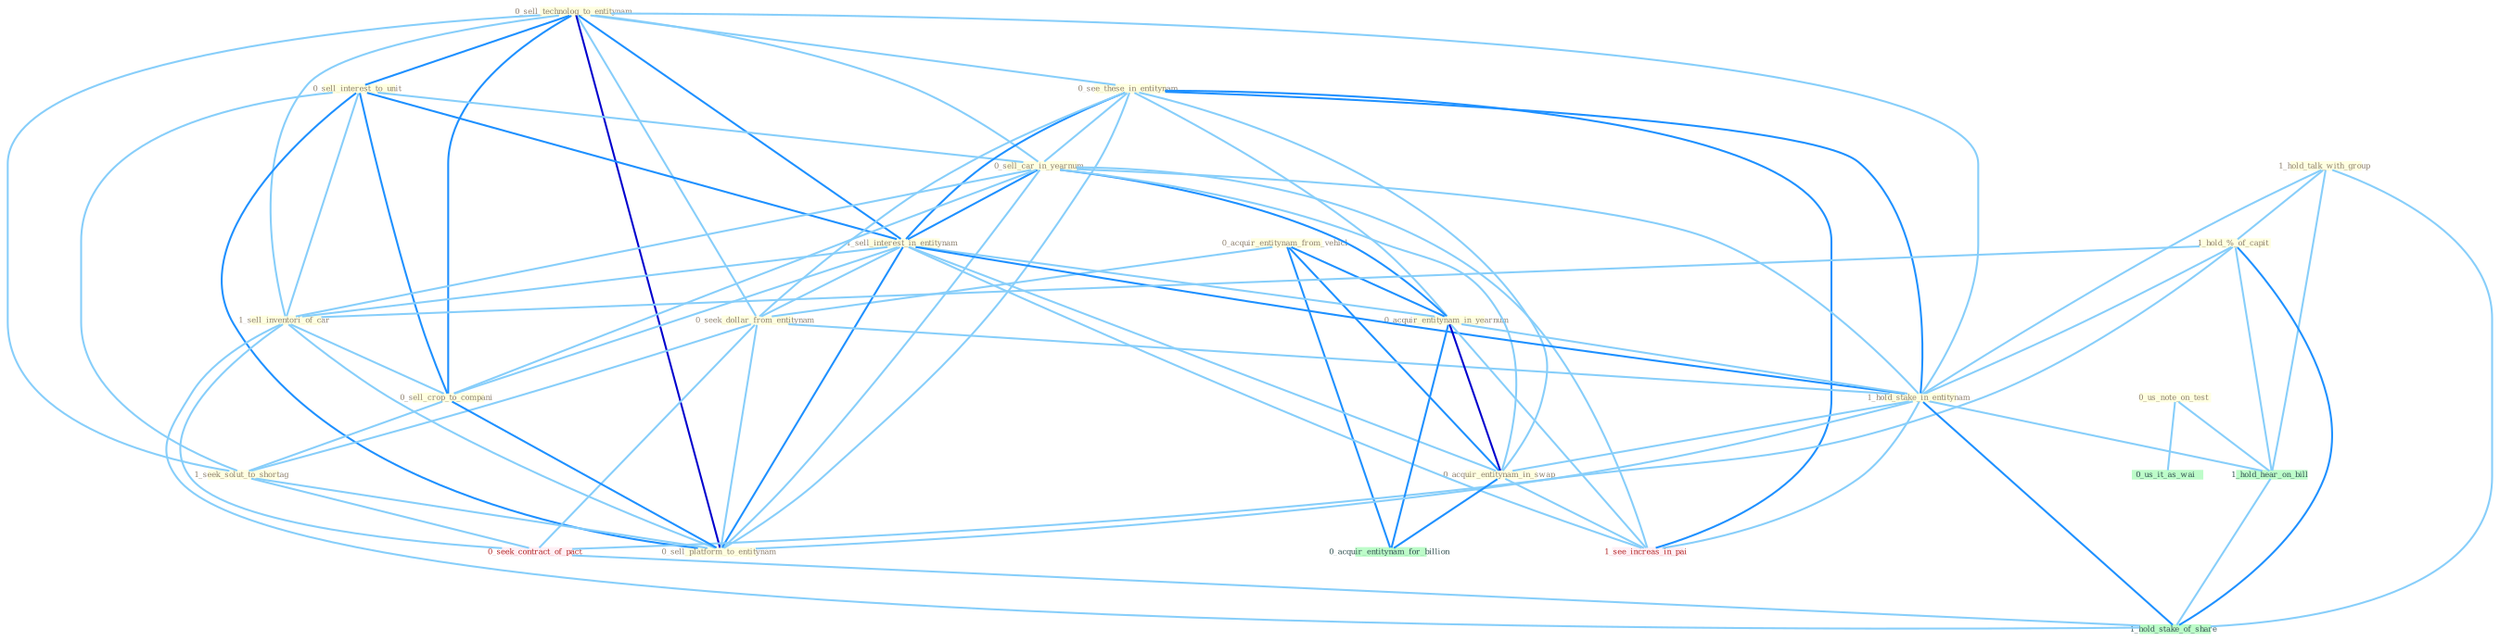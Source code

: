 Graph G{ 
    node
    [shape=polygon,style=filled,width=.5,height=.06,color="#BDFCC9",fixedsize=true,fontsize=4,
    fontcolor="#2f4f4f"];
    {node
    [color="#ffffe0", fontcolor="#8b7d6b"] "0_acquir_entitynam_from_vehicl " "0_sell_technolog_to_entitynam " "0_sell_interest_to_unit " "0_see_these_in_entitynam " "1_hold_talk_with_group " "0_sell_car_in_yearnum " "1_sell_interest_in_entitynam " "0_us_note_on_test " "0_seek_dollar_from_entitynam " "1_hold_%_of_capit " "0_acquir_entitynam_in_yearnum " "1_sell_inventori_of_car " "1_hold_stake_in_entitynam " "0_acquir_entitynam_in_swap " "0_sell_crop_to_compani " "1_seek_solut_to_shortag " "0_sell_platform_to_entitynam "}
{node [color="#fff0f5", fontcolor="#b22222"] "0_seek_contract_of_pact " "1_see_increas_in_pai "}
edge [color="#B0E2FF"];

	"0_acquir_entitynam_from_vehicl " -- "0_seek_dollar_from_entitynam " [w="1", color="#87cefa" ];
	"0_acquir_entitynam_from_vehicl " -- "0_acquir_entitynam_in_yearnum " [w="2", color="#1e90ff" , len=0.8];
	"0_acquir_entitynam_from_vehicl " -- "0_acquir_entitynam_in_swap " [w="2", color="#1e90ff" , len=0.8];
	"0_acquir_entitynam_from_vehicl " -- "0_acquir_entitynam_for_billion " [w="2", color="#1e90ff" , len=0.8];
	"0_sell_technolog_to_entitynam " -- "0_sell_interest_to_unit " [w="2", color="#1e90ff" , len=0.8];
	"0_sell_technolog_to_entitynam " -- "0_see_these_in_entitynam " [w="1", color="#87cefa" ];
	"0_sell_technolog_to_entitynam " -- "0_sell_car_in_yearnum " [w="1", color="#87cefa" ];
	"0_sell_technolog_to_entitynam " -- "1_sell_interest_in_entitynam " [w="2", color="#1e90ff" , len=0.8];
	"0_sell_technolog_to_entitynam " -- "0_seek_dollar_from_entitynam " [w="1", color="#87cefa" ];
	"0_sell_technolog_to_entitynam " -- "1_sell_inventori_of_car " [w="1", color="#87cefa" ];
	"0_sell_technolog_to_entitynam " -- "1_hold_stake_in_entitynam " [w="1", color="#87cefa" ];
	"0_sell_technolog_to_entitynam " -- "0_sell_crop_to_compani " [w="2", color="#1e90ff" , len=0.8];
	"0_sell_technolog_to_entitynam " -- "1_seek_solut_to_shortag " [w="1", color="#87cefa" ];
	"0_sell_technolog_to_entitynam " -- "0_sell_platform_to_entitynam " [w="3", color="#0000cd" , len=0.6];
	"0_sell_interest_to_unit " -- "0_sell_car_in_yearnum " [w="1", color="#87cefa" ];
	"0_sell_interest_to_unit " -- "1_sell_interest_in_entitynam " [w="2", color="#1e90ff" , len=0.8];
	"0_sell_interest_to_unit " -- "1_sell_inventori_of_car " [w="1", color="#87cefa" ];
	"0_sell_interest_to_unit " -- "0_sell_crop_to_compani " [w="2", color="#1e90ff" , len=0.8];
	"0_sell_interest_to_unit " -- "1_seek_solut_to_shortag " [w="1", color="#87cefa" ];
	"0_sell_interest_to_unit " -- "0_sell_platform_to_entitynam " [w="2", color="#1e90ff" , len=0.8];
	"0_see_these_in_entitynam " -- "0_sell_car_in_yearnum " [w="1", color="#87cefa" ];
	"0_see_these_in_entitynam " -- "1_sell_interest_in_entitynam " [w="2", color="#1e90ff" , len=0.8];
	"0_see_these_in_entitynam " -- "0_seek_dollar_from_entitynam " [w="1", color="#87cefa" ];
	"0_see_these_in_entitynam " -- "0_acquir_entitynam_in_yearnum " [w="1", color="#87cefa" ];
	"0_see_these_in_entitynam " -- "1_hold_stake_in_entitynam " [w="2", color="#1e90ff" , len=0.8];
	"0_see_these_in_entitynam " -- "0_acquir_entitynam_in_swap " [w="1", color="#87cefa" ];
	"0_see_these_in_entitynam " -- "0_sell_platform_to_entitynam " [w="1", color="#87cefa" ];
	"0_see_these_in_entitynam " -- "1_see_increas_in_pai " [w="2", color="#1e90ff" , len=0.8];
	"1_hold_talk_with_group " -- "1_hold_%_of_capit " [w="1", color="#87cefa" ];
	"1_hold_talk_with_group " -- "1_hold_stake_in_entitynam " [w="1", color="#87cefa" ];
	"1_hold_talk_with_group " -- "1_hold_hear_on_bill " [w="1", color="#87cefa" ];
	"1_hold_talk_with_group " -- "1_hold_stake_of_share " [w="1", color="#87cefa" ];
	"0_sell_car_in_yearnum " -- "1_sell_interest_in_entitynam " [w="2", color="#1e90ff" , len=0.8];
	"0_sell_car_in_yearnum " -- "0_acquir_entitynam_in_yearnum " [w="2", color="#1e90ff" , len=0.8];
	"0_sell_car_in_yearnum " -- "1_sell_inventori_of_car " [w="1", color="#87cefa" ];
	"0_sell_car_in_yearnum " -- "1_hold_stake_in_entitynam " [w="1", color="#87cefa" ];
	"0_sell_car_in_yearnum " -- "0_acquir_entitynam_in_swap " [w="1", color="#87cefa" ];
	"0_sell_car_in_yearnum " -- "0_sell_crop_to_compani " [w="1", color="#87cefa" ];
	"0_sell_car_in_yearnum " -- "0_sell_platform_to_entitynam " [w="1", color="#87cefa" ];
	"0_sell_car_in_yearnum " -- "1_see_increas_in_pai " [w="1", color="#87cefa" ];
	"1_sell_interest_in_entitynam " -- "0_seek_dollar_from_entitynam " [w="1", color="#87cefa" ];
	"1_sell_interest_in_entitynam " -- "0_acquir_entitynam_in_yearnum " [w="1", color="#87cefa" ];
	"1_sell_interest_in_entitynam " -- "1_sell_inventori_of_car " [w="1", color="#87cefa" ];
	"1_sell_interest_in_entitynam " -- "1_hold_stake_in_entitynam " [w="2", color="#1e90ff" , len=0.8];
	"1_sell_interest_in_entitynam " -- "0_acquir_entitynam_in_swap " [w="1", color="#87cefa" ];
	"1_sell_interest_in_entitynam " -- "0_sell_crop_to_compani " [w="1", color="#87cefa" ];
	"1_sell_interest_in_entitynam " -- "0_sell_platform_to_entitynam " [w="2", color="#1e90ff" , len=0.8];
	"1_sell_interest_in_entitynam " -- "1_see_increas_in_pai " [w="1", color="#87cefa" ];
	"0_us_note_on_test " -- "0_us_it_as_wai " [w="1", color="#87cefa" ];
	"0_us_note_on_test " -- "1_hold_hear_on_bill " [w="1", color="#87cefa" ];
	"0_seek_dollar_from_entitynam " -- "1_hold_stake_in_entitynam " [w="1", color="#87cefa" ];
	"0_seek_dollar_from_entitynam " -- "1_seek_solut_to_shortag " [w="1", color="#87cefa" ];
	"0_seek_dollar_from_entitynam " -- "0_sell_platform_to_entitynam " [w="1", color="#87cefa" ];
	"0_seek_dollar_from_entitynam " -- "0_seek_contract_of_pact " [w="1", color="#87cefa" ];
	"1_hold_%_of_capit " -- "1_sell_inventori_of_car " [w="1", color="#87cefa" ];
	"1_hold_%_of_capit " -- "1_hold_stake_in_entitynam " [w="1", color="#87cefa" ];
	"1_hold_%_of_capit " -- "0_seek_contract_of_pact " [w="1", color="#87cefa" ];
	"1_hold_%_of_capit " -- "1_hold_hear_on_bill " [w="1", color="#87cefa" ];
	"1_hold_%_of_capit " -- "1_hold_stake_of_share " [w="2", color="#1e90ff" , len=0.8];
	"0_acquir_entitynam_in_yearnum " -- "1_hold_stake_in_entitynam " [w="1", color="#87cefa" ];
	"0_acquir_entitynam_in_yearnum " -- "0_acquir_entitynam_in_swap " [w="3", color="#0000cd" , len=0.6];
	"0_acquir_entitynam_in_yearnum " -- "0_acquir_entitynam_for_billion " [w="2", color="#1e90ff" , len=0.8];
	"0_acquir_entitynam_in_yearnum " -- "1_see_increas_in_pai " [w="1", color="#87cefa" ];
	"1_sell_inventori_of_car " -- "0_sell_crop_to_compani " [w="1", color="#87cefa" ];
	"1_sell_inventori_of_car " -- "0_sell_platform_to_entitynam " [w="1", color="#87cefa" ];
	"1_sell_inventori_of_car " -- "0_seek_contract_of_pact " [w="1", color="#87cefa" ];
	"1_sell_inventori_of_car " -- "1_hold_stake_of_share " [w="1", color="#87cefa" ];
	"1_hold_stake_in_entitynam " -- "0_acquir_entitynam_in_swap " [w="1", color="#87cefa" ];
	"1_hold_stake_in_entitynam " -- "0_sell_platform_to_entitynam " [w="1", color="#87cefa" ];
	"1_hold_stake_in_entitynam " -- "1_see_increas_in_pai " [w="1", color="#87cefa" ];
	"1_hold_stake_in_entitynam " -- "1_hold_hear_on_bill " [w="1", color="#87cefa" ];
	"1_hold_stake_in_entitynam " -- "1_hold_stake_of_share " [w="2", color="#1e90ff" , len=0.8];
	"0_acquir_entitynam_in_swap " -- "0_acquir_entitynam_for_billion " [w="2", color="#1e90ff" , len=0.8];
	"0_acquir_entitynam_in_swap " -- "1_see_increas_in_pai " [w="1", color="#87cefa" ];
	"0_sell_crop_to_compani " -- "1_seek_solut_to_shortag " [w="1", color="#87cefa" ];
	"0_sell_crop_to_compani " -- "0_sell_platform_to_entitynam " [w="2", color="#1e90ff" , len=0.8];
	"1_seek_solut_to_shortag " -- "0_sell_platform_to_entitynam " [w="1", color="#87cefa" ];
	"1_seek_solut_to_shortag " -- "0_seek_contract_of_pact " [w="1", color="#87cefa" ];
	"0_seek_contract_of_pact " -- "1_hold_stake_of_share " [w="1", color="#87cefa" ];
	"1_hold_hear_on_bill " -- "1_hold_stake_of_share " [w="1", color="#87cefa" ];
}